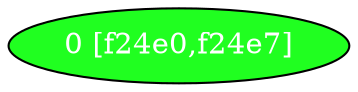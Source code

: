 diGraph libnss3{
	libnss3_0  [style=filled fillcolor="#20FF20" fontcolor="#ffffff" shape=oval label="0 [f24e0,f24e7]"]


}